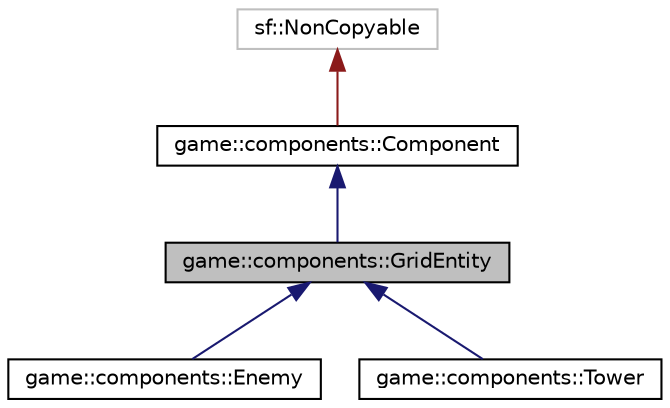 digraph "game::components::GridEntity"
{
 // LATEX_PDF_SIZE
  edge [fontname="Helvetica",fontsize="10",labelfontname="Helvetica",labelfontsize="10"];
  node [fontname="Helvetica",fontsize="10",shape=record];
  Node1 [label="game::components::GridEntity",height=0.2,width=0.4,color="black", fillcolor="grey75", style="filled", fontcolor="black",tooltip="base class for all the drawables in the game"];
  Node2 -> Node1 [dir="back",color="midnightblue",fontsize="10",style="solid",fontname="Helvetica"];
  Node2 [label="game::components::Component",height=0.2,width=0.4,color="black", fillcolor="white", style="filled",URL="$classgame_1_1components_1_1Component.html",tooltip="base class for all components"];
  Node3 -> Node2 [dir="back",color="firebrick4",fontsize="10",style="solid",fontname="Helvetica"];
  Node3 [label="sf::NonCopyable",height=0.2,width=0.4,color="grey75", fillcolor="white", style="filled",tooltip=" "];
  Node1 -> Node4 [dir="back",color="midnightblue",fontsize="10",style="solid",fontname="Helvetica"];
  Node4 [label="game::components::Enemy",height=0.2,width=0.4,color="black", fillcolor="white", style="filled",URL="$classgame_1_1components_1_1Enemy.html",tooltip="base class for all types of enemies in the game"];
  Node1 -> Node5 [dir="back",color="midnightblue",fontsize="10",style="solid",fontname="Helvetica"];
  Node5 [label="game::components::Tower",height=0.2,width=0.4,color="black", fillcolor="white", style="filled",URL="$classgame_1_1components_1_1Tower.html",tooltip="base class for all types of towers in the game"];
}
